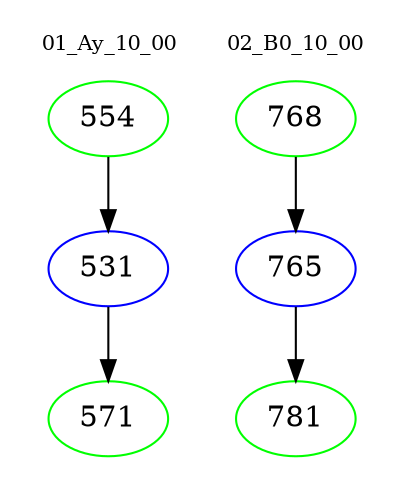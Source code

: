 digraph{
subgraph cluster_0 {
color = white
label = "01_Ay_10_00";
fontsize=10;
T0_554 [label="554", color="green"]
T0_554 -> T0_531 [color="black"]
T0_531 [label="531", color="blue"]
T0_531 -> T0_571 [color="black"]
T0_571 [label="571", color="green"]
}
subgraph cluster_1 {
color = white
label = "02_B0_10_00";
fontsize=10;
T1_768 [label="768", color="green"]
T1_768 -> T1_765 [color="black"]
T1_765 [label="765", color="blue"]
T1_765 -> T1_781 [color="black"]
T1_781 [label="781", color="green"]
}
}
